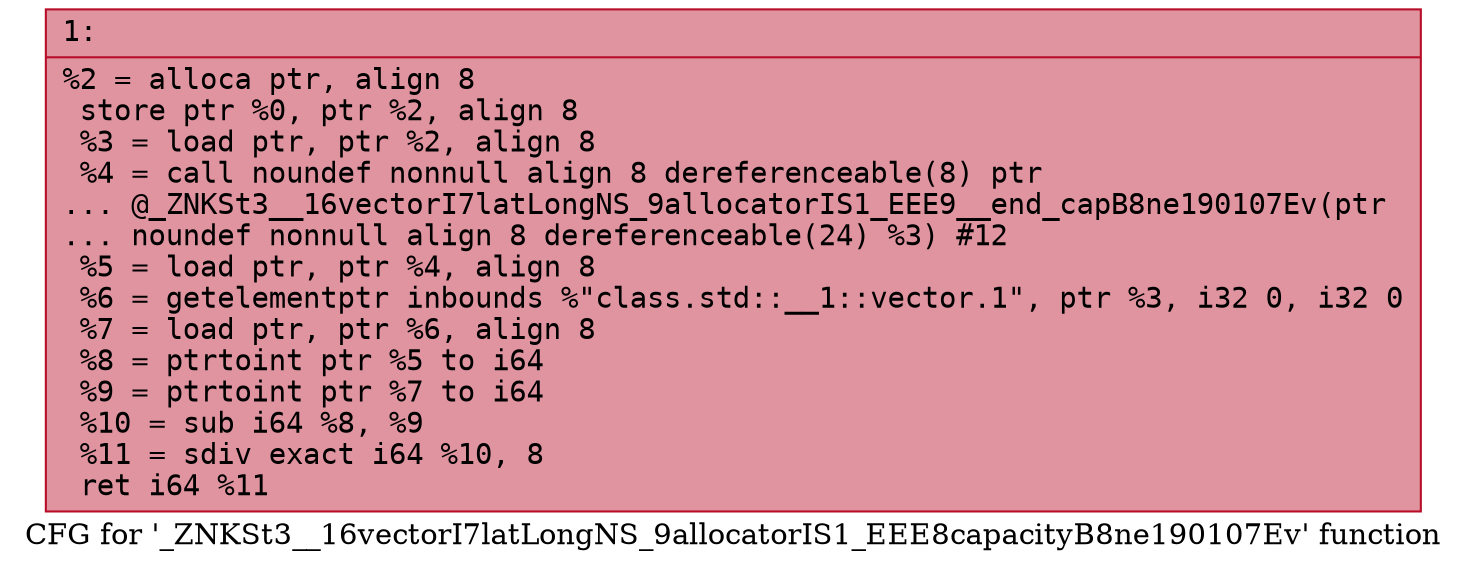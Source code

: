 digraph "CFG for '_ZNKSt3__16vectorI7latLongNS_9allocatorIS1_EEE8capacityB8ne190107Ev' function" {
	label="CFG for '_ZNKSt3__16vectorI7latLongNS_9allocatorIS1_EEE8capacityB8ne190107Ev' function";

	Node0x600001760190 [shape=record,color="#b70d28ff", style=filled, fillcolor="#b70d2870" fontname="Courier",label="{1:\l|  %2 = alloca ptr, align 8\l  store ptr %0, ptr %2, align 8\l  %3 = load ptr, ptr %2, align 8\l  %4 = call noundef nonnull align 8 dereferenceable(8) ptr\l... @_ZNKSt3__16vectorI7latLongNS_9allocatorIS1_EEE9__end_capB8ne190107Ev(ptr\l... noundef nonnull align 8 dereferenceable(24) %3) #12\l  %5 = load ptr, ptr %4, align 8\l  %6 = getelementptr inbounds %\"class.std::__1::vector.1\", ptr %3, i32 0, i32 0\l  %7 = load ptr, ptr %6, align 8\l  %8 = ptrtoint ptr %5 to i64\l  %9 = ptrtoint ptr %7 to i64\l  %10 = sub i64 %8, %9\l  %11 = sdiv exact i64 %10, 8\l  ret i64 %11\l}"];
}
